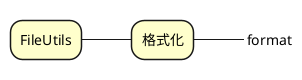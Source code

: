@startmindmap
<style>
mindmapDiagram {
    node {
        BackgroundColor #Business
    }
}
</style>

* FileUtils

** 格式化
***_ format


@endmindmap